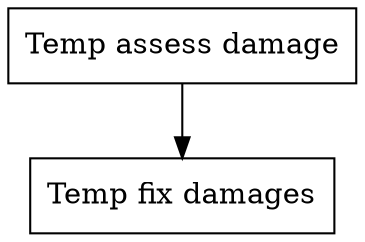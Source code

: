 digraph G {
  2 [ label="Temp assess damage" shape="box" ];
  3 [ label="Temp fix damages" shape="box" ];
  2 -> 3 [ label="" ];
}
